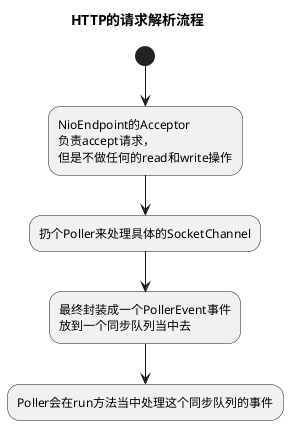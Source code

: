 @startuml
title HTTP的请求解析流程
(*)-->"NioEndpoint的Acceptor\n负责accept请求，\n但是不做任何的read和write操作"
"NioEndpoint的Acceptor\n负责accept请求，\n但是不做任何的read和write操作"-->"扔个Poller来处理具体的SocketChannel"
"扔个Poller来处理具体的SocketChannel"-->"最终封装成一个PollerEvent事件\n放到一个同步队列当中去"
"最终封装成一个PollerEvent事件\n放到一个同步队列当中去"-->"Poller会在run方法当中处理这个同步队列的事件"
@enduml